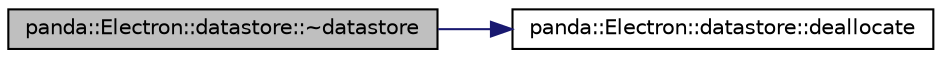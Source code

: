 digraph G
{
  edge [fontname="Helvetica",fontsize="10",labelfontname="Helvetica",labelfontsize="10"];
  node [fontname="Helvetica",fontsize="10",shape=record];
  rankdir=LR;
  Node1 [label="panda::Electron::datastore::~datastore",height=0.2,width=0.4,color="black", fillcolor="grey75", style="filled" fontcolor="black"];
  Node1 -> Node2 [color="midnightblue",fontsize="10",style="solid"];
  Node2 [label="panda::Electron::datastore::deallocate",height=0.2,width=0.4,color="black", fillcolor="white", style="filled",URL="$structpanda_1_1Electron_1_1datastore.html#a82e74b804ecc9c1a138d5c3fcd6ef3a3"];
}
